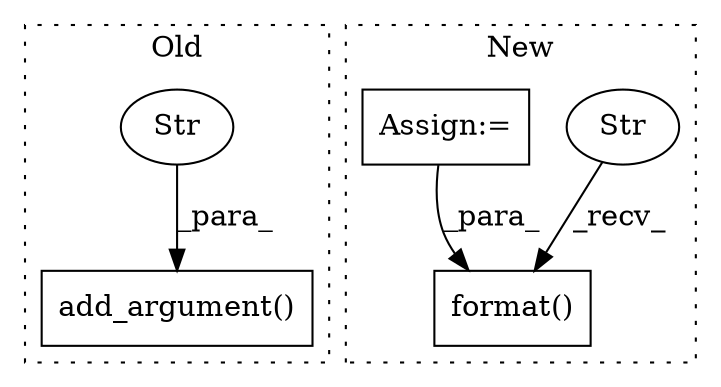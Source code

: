 digraph G {
subgraph cluster0 {
1 [label="add_argument()" a="75" s="17105,17142" l="20,99" shape="box"];
4 [label="Str" a="66" s="17125" l="17" shape="ellipse"];
label = "Old";
style="dotted";
}
subgraph cluster1 {
2 [label="format()" a="75" s="20274,20354" l="67,1" shape="box"];
3 [label="Str" a="66" s="20274" l="59" shape="ellipse"];
5 [label="Assign:=" a="68" s="20028" l="3" shape="box"];
label = "New";
style="dotted";
}
3 -> 2 [label="_recv_"];
4 -> 1 [label="_para_"];
5 -> 2 [label="_para_"];
}
